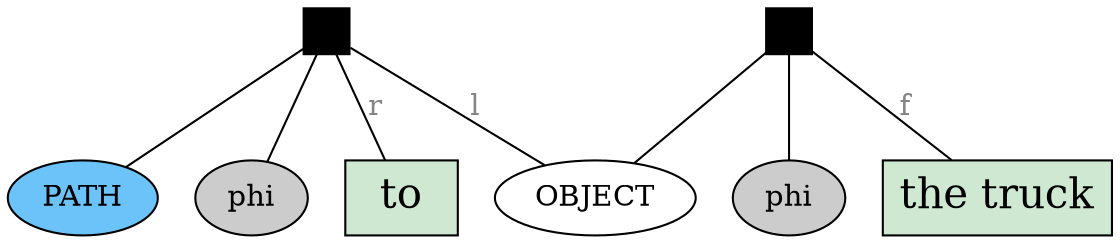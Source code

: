 graph esdc_parse {
  0 [label="PATH" style=filled fillcolor="#6BC3FA" pos="-0.5,3" pin=true];
  1 [label="phi" style=filled fillcolor="#CCCCCC"];
  3 [label="to" fontsize=20 shape=box style=filled fillcolor="#CFE8D2"];
  4 [label="OBJECT"];
  5 [label="phi" style=filled fillcolor="#CCCCCC"];
  7 [label="the truck" fontsize=20 shape=box style=filled fillcolor="#CFE8D2"];

  2 [label="" shape=box style=filled fillcolor="#000000" fixedsize="true" height="0.3" width="0.3"];
  6 [label="" shape=box style=filled fillcolor="#000000" fixedsize="true" height="0.3" width="0.3"];


  2 -- 0 [ label=" " fontcolor="#858585"];
  2 -- 3 [ label=r fontcolor="#858585"];
  2 -- 4 [ label=l fontcolor="#858585"];
  2 -- 1 [ label=" " fontcolor="#858585"];
  6 -- 4 [ label=" " fontcolor="#858585"];
  6 -- 5 [ label=" " fontcolor="#858585"];
  6 -- 7 [ label=f fontcolor="#858585"];
}

